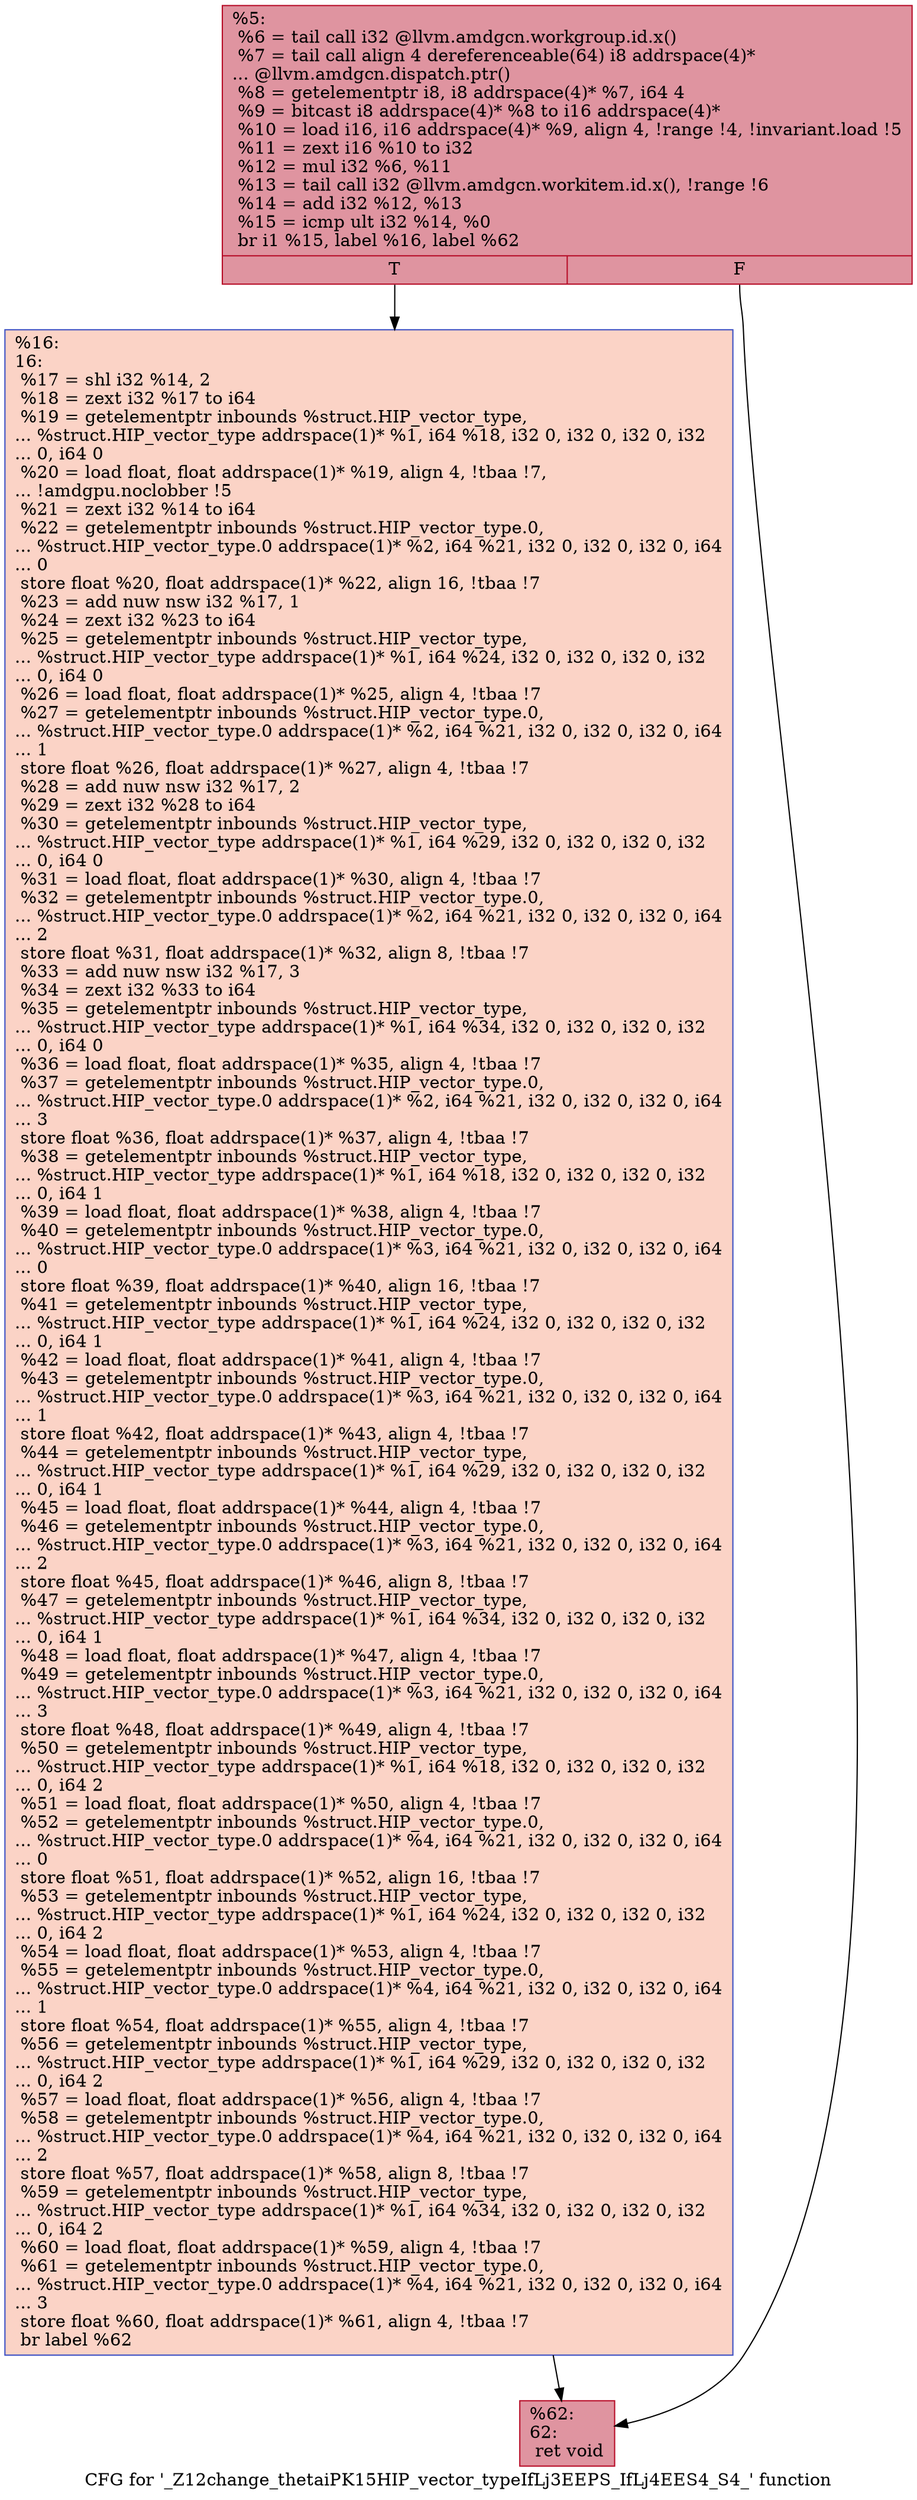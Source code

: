digraph "CFG for '_Z12change_thetaiPK15HIP_vector_typeIfLj3EEPS_IfLj4EES4_S4_' function" {
	label="CFG for '_Z12change_thetaiPK15HIP_vector_typeIfLj3EEPS_IfLj4EES4_S4_' function";

	Node0x4f3c690 [shape=record,color="#b70d28ff", style=filled, fillcolor="#b70d2870",label="{%5:\l  %6 = tail call i32 @llvm.amdgcn.workgroup.id.x()\l  %7 = tail call align 4 dereferenceable(64) i8 addrspace(4)*\l... @llvm.amdgcn.dispatch.ptr()\l  %8 = getelementptr i8, i8 addrspace(4)* %7, i64 4\l  %9 = bitcast i8 addrspace(4)* %8 to i16 addrspace(4)*\l  %10 = load i16, i16 addrspace(4)* %9, align 4, !range !4, !invariant.load !5\l  %11 = zext i16 %10 to i32\l  %12 = mul i32 %6, %11\l  %13 = tail call i32 @llvm.amdgcn.workitem.id.x(), !range !6\l  %14 = add i32 %12, %13\l  %15 = icmp ult i32 %14, %0\l  br i1 %15, label %16, label %62\l|{<s0>T|<s1>F}}"];
	Node0x4f3c690:s0 -> Node0x4f3e500;
	Node0x4f3c690:s1 -> Node0x4f3e590;
	Node0x4f3e500 [shape=record,color="#3d50c3ff", style=filled, fillcolor="#f59c7d70",label="{%16:\l16:                                               \l  %17 = shl i32 %14, 2\l  %18 = zext i32 %17 to i64\l  %19 = getelementptr inbounds %struct.HIP_vector_type,\l... %struct.HIP_vector_type addrspace(1)* %1, i64 %18, i32 0, i32 0, i32 0, i32\l... 0, i64 0\l  %20 = load float, float addrspace(1)* %19, align 4, !tbaa !7,\l... !amdgpu.noclobber !5\l  %21 = zext i32 %14 to i64\l  %22 = getelementptr inbounds %struct.HIP_vector_type.0,\l... %struct.HIP_vector_type.0 addrspace(1)* %2, i64 %21, i32 0, i32 0, i32 0, i64\l... 0\l  store float %20, float addrspace(1)* %22, align 16, !tbaa !7\l  %23 = add nuw nsw i32 %17, 1\l  %24 = zext i32 %23 to i64\l  %25 = getelementptr inbounds %struct.HIP_vector_type,\l... %struct.HIP_vector_type addrspace(1)* %1, i64 %24, i32 0, i32 0, i32 0, i32\l... 0, i64 0\l  %26 = load float, float addrspace(1)* %25, align 4, !tbaa !7\l  %27 = getelementptr inbounds %struct.HIP_vector_type.0,\l... %struct.HIP_vector_type.0 addrspace(1)* %2, i64 %21, i32 0, i32 0, i32 0, i64\l... 1\l  store float %26, float addrspace(1)* %27, align 4, !tbaa !7\l  %28 = add nuw nsw i32 %17, 2\l  %29 = zext i32 %28 to i64\l  %30 = getelementptr inbounds %struct.HIP_vector_type,\l... %struct.HIP_vector_type addrspace(1)* %1, i64 %29, i32 0, i32 0, i32 0, i32\l... 0, i64 0\l  %31 = load float, float addrspace(1)* %30, align 4, !tbaa !7\l  %32 = getelementptr inbounds %struct.HIP_vector_type.0,\l... %struct.HIP_vector_type.0 addrspace(1)* %2, i64 %21, i32 0, i32 0, i32 0, i64\l... 2\l  store float %31, float addrspace(1)* %32, align 8, !tbaa !7\l  %33 = add nuw nsw i32 %17, 3\l  %34 = zext i32 %33 to i64\l  %35 = getelementptr inbounds %struct.HIP_vector_type,\l... %struct.HIP_vector_type addrspace(1)* %1, i64 %34, i32 0, i32 0, i32 0, i32\l... 0, i64 0\l  %36 = load float, float addrspace(1)* %35, align 4, !tbaa !7\l  %37 = getelementptr inbounds %struct.HIP_vector_type.0,\l... %struct.HIP_vector_type.0 addrspace(1)* %2, i64 %21, i32 0, i32 0, i32 0, i64\l... 3\l  store float %36, float addrspace(1)* %37, align 4, !tbaa !7\l  %38 = getelementptr inbounds %struct.HIP_vector_type,\l... %struct.HIP_vector_type addrspace(1)* %1, i64 %18, i32 0, i32 0, i32 0, i32\l... 0, i64 1\l  %39 = load float, float addrspace(1)* %38, align 4, !tbaa !7\l  %40 = getelementptr inbounds %struct.HIP_vector_type.0,\l... %struct.HIP_vector_type.0 addrspace(1)* %3, i64 %21, i32 0, i32 0, i32 0, i64\l... 0\l  store float %39, float addrspace(1)* %40, align 16, !tbaa !7\l  %41 = getelementptr inbounds %struct.HIP_vector_type,\l... %struct.HIP_vector_type addrspace(1)* %1, i64 %24, i32 0, i32 0, i32 0, i32\l... 0, i64 1\l  %42 = load float, float addrspace(1)* %41, align 4, !tbaa !7\l  %43 = getelementptr inbounds %struct.HIP_vector_type.0,\l... %struct.HIP_vector_type.0 addrspace(1)* %3, i64 %21, i32 0, i32 0, i32 0, i64\l... 1\l  store float %42, float addrspace(1)* %43, align 4, !tbaa !7\l  %44 = getelementptr inbounds %struct.HIP_vector_type,\l... %struct.HIP_vector_type addrspace(1)* %1, i64 %29, i32 0, i32 0, i32 0, i32\l... 0, i64 1\l  %45 = load float, float addrspace(1)* %44, align 4, !tbaa !7\l  %46 = getelementptr inbounds %struct.HIP_vector_type.0,\l... %struct.HIP_vector_type.0 addrspace(1)* %3, i64 %21, i32 0, i32 0, i32 0, i64\l... 2\l  store float %45, float addrspace(1)* %46, align 8, !tbaa !7\l  %47 = getelementptr inbounds %struct.HIP_vector_type,\l... %struct.HIP_vector_type addrspace(1)* %1, i64 %34, i32 0, i32 0, i32 0, i32\l... 0, i64 1\l  %48 = load float, float addrspace(1)* %47, align 4, !tbaa !7\l  %49 = getelementptr inbounds %struct.HIP_vector_type.0,\l... %struct.HIP_vector_type.0 addrspace(1)* %3, i64 %21, i32 0, i32 0, i32 0, i64\l... 3\l  store float %48, float addrspace(1)* %49, align 4, !tbaa !7\l  %50 = getelementptr inbounds %struct.HIP_vector_type,\l... %struct.HIP_vector_type addrspace(1)* %1, i64 %18, i32 0, i32 0, i32 0, i32\l... 0, i64 2\l  %51 = load float, float addrspace(1)* %50, align 4, !tbaa !7\l  %52 = getelementptr inbounds %struct.HIP_vector_type.0,\l... %struct.HIP_vector_type.0 addrspace(1)* %4, i64 %21, i32 0, i32 0, i32 0, i64\l... 0\l  store float %51, float addrspace(1)* %52, align 16, !tbaa !7\l  %53 = getelementptr inbounds %struct.HIP_vector_type,\l... %struct.HIP_vector_type addrspace(1)* %1, i64 %24, i32 0, i32 0, i32 0, i32\l... 0, i64 2\l  %54 = load float, float addrspace(1)* %53, align 4, !tbaa !7\l  %55 = getelementptr inbounds %struct.HIP_vector_type.0,\l... %struct.HIP_vector_type.0 addrspace(1)* %4, i64 %21, i32 0, i32 0, i32 0, i64\l... 1\l  store float %54, float addrspace(1)* %55, align 4, !tbaa !7\l  %56 = getelementptr inbounds %struct.HIP_vector_type,\l... %struct.HIP_vector_type addrspace(1)* %1, i64 %29, i32 0, i32 0, i32 0, i32\l... 0, i64 2\l  %57 = load float, float addrspace(1)* %56, align 4, !tbaa !7\l  %58 = getelementptr inbounds %struct.HIP_vector_type.0,\l... %struct.HIP_vector_type.0 addrspace(1)* %4, i64 %21, i32 0, i32 0, i32 0, i64\l... 2\l  store float %57, float addrspace(1)* %58, align 8, !tbaa !7\l  %59 = getelementptr inbounds %struct.HIP_vector_type,\l... %struct.HIP_vector_type addrspace(1)* %1, i64 %34, i32 0, i32 0, i32 0, i32\l... 0, i64 2\l  %60 = load float, float addrspace(1)* %59, align 4, !tbaa !7\l  %61 = getelementptr inbounds %struct.HIP_vector_type.0,\l... %struct.HIP_vector_type.0 addrspace(1)* %4, i64 %21, i32 0, i32 0, i32 0, i64\l... 3\l  store float %60, float addrspace(1)* %61, align 4, !tbaa !7\l  br label %62\l}"];
	Node0x4f3e500 -> Node0x4f3e590;
	Node0x4f3e590 [shape=record,color="#b70d28ff", style=filled, fillcolor="#b70d2870",label="{%62:\l62:                                               \l  ret void\l}"];
}
